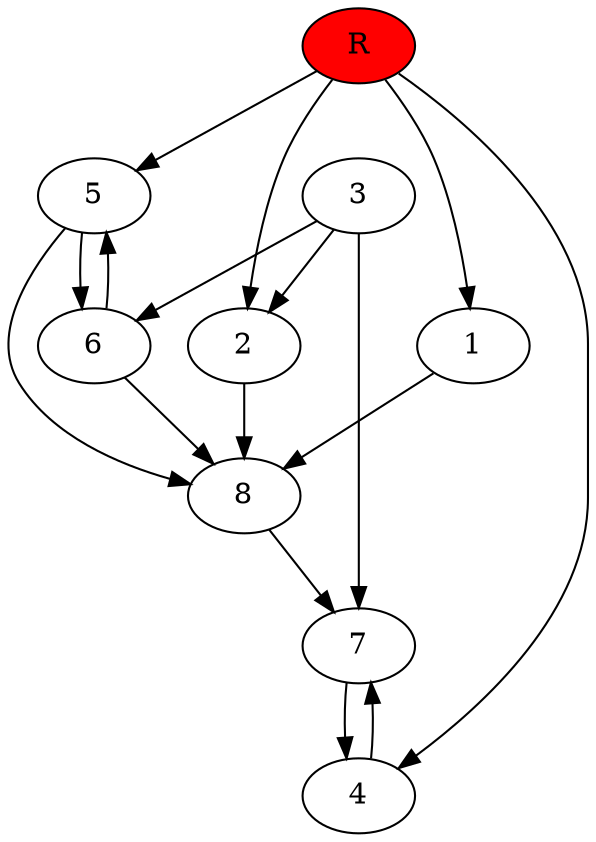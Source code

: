 digraph prb22168 {
	1
	2
	3
	4
	5
	6
	7
	8
	R [fillcolor="#ff0000" style=filled]
	1 -> 8
	2 -> 8
	3 -> 2
	3 -> 6
	3 -> 7
	4 -> 7
	5 -> 6
	5 -> 8
	6 -> 5
	6 -> 8
	7 -> 4
	8 -> 7
	R -> 1
	R -> 2
	R -> 4
	R -> 5
}
